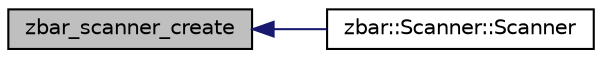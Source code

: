 digraph G
{
  edge [fontname="Helvetica",fontsize="10",labelfontname="Helvetica",labelfontsize="10"];
  node [fontname="Helvetica",fontsize="10",shape=record];
  rankdir=LR;
  Node1 [label="zbar_scanner_create",height=0.2,width=0.4,color="black", fillcolor="grey75", style="filled" fontcolor="black"];
  Node1 -> Node2 [dir=back,color="midnightblue",fontsize="10",style="solid"];
  Node2 [label="zbar::Scanner::Scanner",height=0.2,width=0.4,color="black", fillcolor="white", style="filled",URL="$classzbar_1_1_scanner.html#aa032c21c0f9672b30997ae7bfaed9986"];
}
